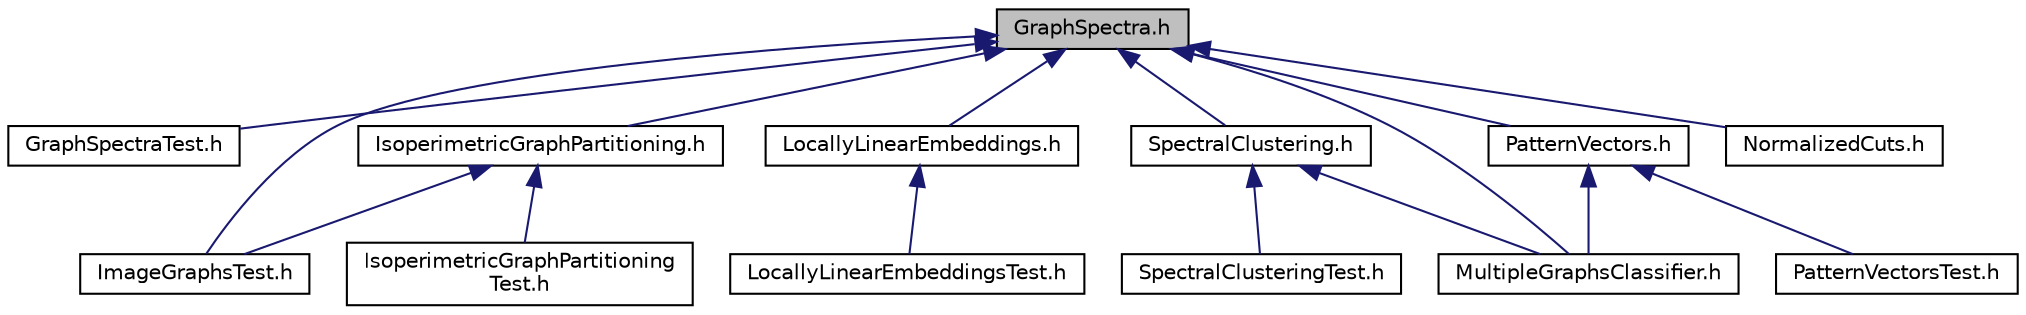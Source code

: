 digraph "GraphSpectra.h"
{
  edge [fontname="Helvetica",fontsize="10",labelfontname="Helvetica",labelfontsize="10"];
  node [fontname="Helvetica",fontsize="10",shape=record];
  Node1 [label="GraphSpectra.h",height=0.2,width=0.4,color="black", fillcolor="grey75", style="filled" fontcolor="black"];
  Node1 -> Node2 [dir="back",color="midnightblue",fontsize="10",style="solid",fontname="Helvetica"];
  Node2 [label="GraphSpectraTest.h",height=0.2,width=0.4,color="black", fillcolor="white", style="filled",URL="$_graph_spectra_test_8h.html"];
  Node1 -> Node3 [dir="back",color="midnightblue",fontsize="10",style="solid",fontname="Helvetica"];
  Node3 [label="IsoperimetricGraphPartitioning.h",height=0.2,width=0.4,color="black", fillcolor="white", style="filled",URL="$_isoperimetric_graph_partitioning_8h.html"];
  Node3 -> Node4 [dir="back",color="midnightblue",fontsize="10",style="solid",fontname="Helvetica"];
  Node4 [label="ImageGraphsTest.h",height=0.2,width=0.4,color="black", fillcolor="white", style="filled",URL="$_image_graphs_test_8h_source.html"];
  Node3 -> Node5 [dir="back",color="midnightblue",fontsize="10",style="solid",fontname="Helvetica"];
  Node5 [label="IsoperimetricGraphPartitioning\lTest.h",height=0.2,width=0.4,color="black", fillcolor="white", style="filled",URL="$_isoperimetric_graph_partitioning_test_8h_source.html"];
  Node1 -> Node4 [dir="back",color="midnightblue",fontsize="10",style="solid",fontname="Helvetica"];
  Node1 -> Node6 [dir="back",color="midnightblue",fontsize="10",style="solid",fontname="Helvetica"];
  Node6 [label="LocallyLinearEmbeddings.h",height=0.2,width=0.4,color="black", fillcolor="white", style="filled",URL="$_locally_linear_embeddings_8h.html"];
  Node6 -> Node7 [dir="back",color="midnightblue",fontsize="10",style="solid",fontname="Helvetica"];
  Node7 [label="LocallyLinearEmbeddingsTest.h",height=0.2,width=0.4,color="black", fillcolor="white", style="filled",URL="$_locally_linear_embeddings_test_8h_source.html"];
  Node1 -> Node8 [dir="back",color="midnightblue",fontsize="10",style="solid",fontname="Helvetica"];
  Node8 [label="MultipleGraphsClassifier.h",height=0.2,width=0.4,color="black", fillcolor="white", style="filled",URL="$_multiple_graphs_classifier_8h.html"];
  Node1 -> Node9 [dir="back",color="midnightblue",fontsize="10",style="solid",fontname="Helvetica"];
  Node9 [label="SpectralClustering.h",height=0.2,width=0.4,color="black", fillcolor="white", style="filled",URL="$_spectral_clustering_8h.html"];
  Node9 -> Node8 [dir="back",color="midnightblue",fontsize="10",style="solid",fontname="Helvetica"];
  Node9 -> Node10 [dir="back",color="midnightblue",fontsize="10",style="solid",fontname="Helvetica"];
  Node10 [label="SpectralClusteringTest.h",height=0.2,width=0.4,color="black", fillcolor="white", style="filled",URL="$_spectral_clustering_test_8h_source.html"];
  Node1 -> Node11 [dir="back",color="midnightblue",fontsize="10",style="solid",fontname="Helvetica"];
  Node11 [label="PatternVectors.h",height=0.2,width=0.4,color="black", fillcolor="white", style="filled",URL="$_pattern_vectors_8h.html"];
  Node11 -> Node8 [dir="back",color="midnightblue",fontsize="10",style="solid",fontname="Helvetica"];
  Node11 -> Node12 [dir="back",color="midnightblue",fontsize="10",style="solid",fontname="Helvetica"];
  Node12 [label="PatternVectorsTest.h",height=0.2,width=0.4,color="black", fillcolor="white", style="filled",URL="$_pattern_vectors_test_8h_source.html"];
  Node1 -> Node13 [dir="back",color="midnightblue",fontsize="10",style="solid",fontname="Helvetica"];
  Node13 [label="NormalizedCuts.h",height=0.2,width=0.4,color="black", fillcolor="white", style="filled",URL="$_normalized_cuts_8h.html"];
}
